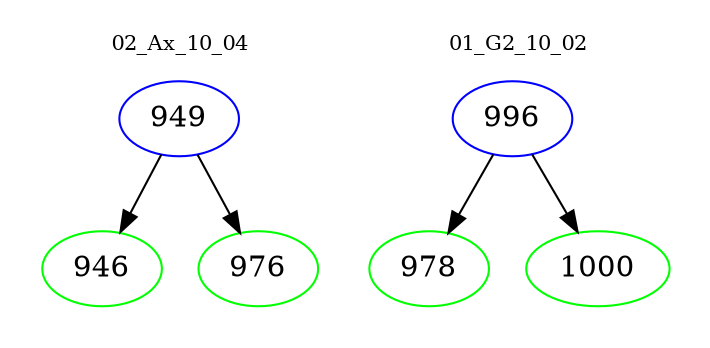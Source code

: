 digraph{
subgraph cluster_0 {
color = white
label = "02_Ax_10_04";
fontsize=10;
T0_949 [label="949", color="blue"]
T0_949 -> T0_946 [color="black"]
T0_946 [label="946", color="green"]
T0_949 -> T0_976 [color="black"]
T0_976 [label="976", color="green"]
}
subgraph cluster_1 {
color = white
label = "01_G2_10_02";
fontsize=10;
T1_996 [label="996", color="blue"]
T1_996 -> T1_978 [color="black"]
T1_978 [label="978", color="green"]
T1_996 -> T1_1000 [color="black"]
T1_1000 [label="1000", color="green"]
}
}

